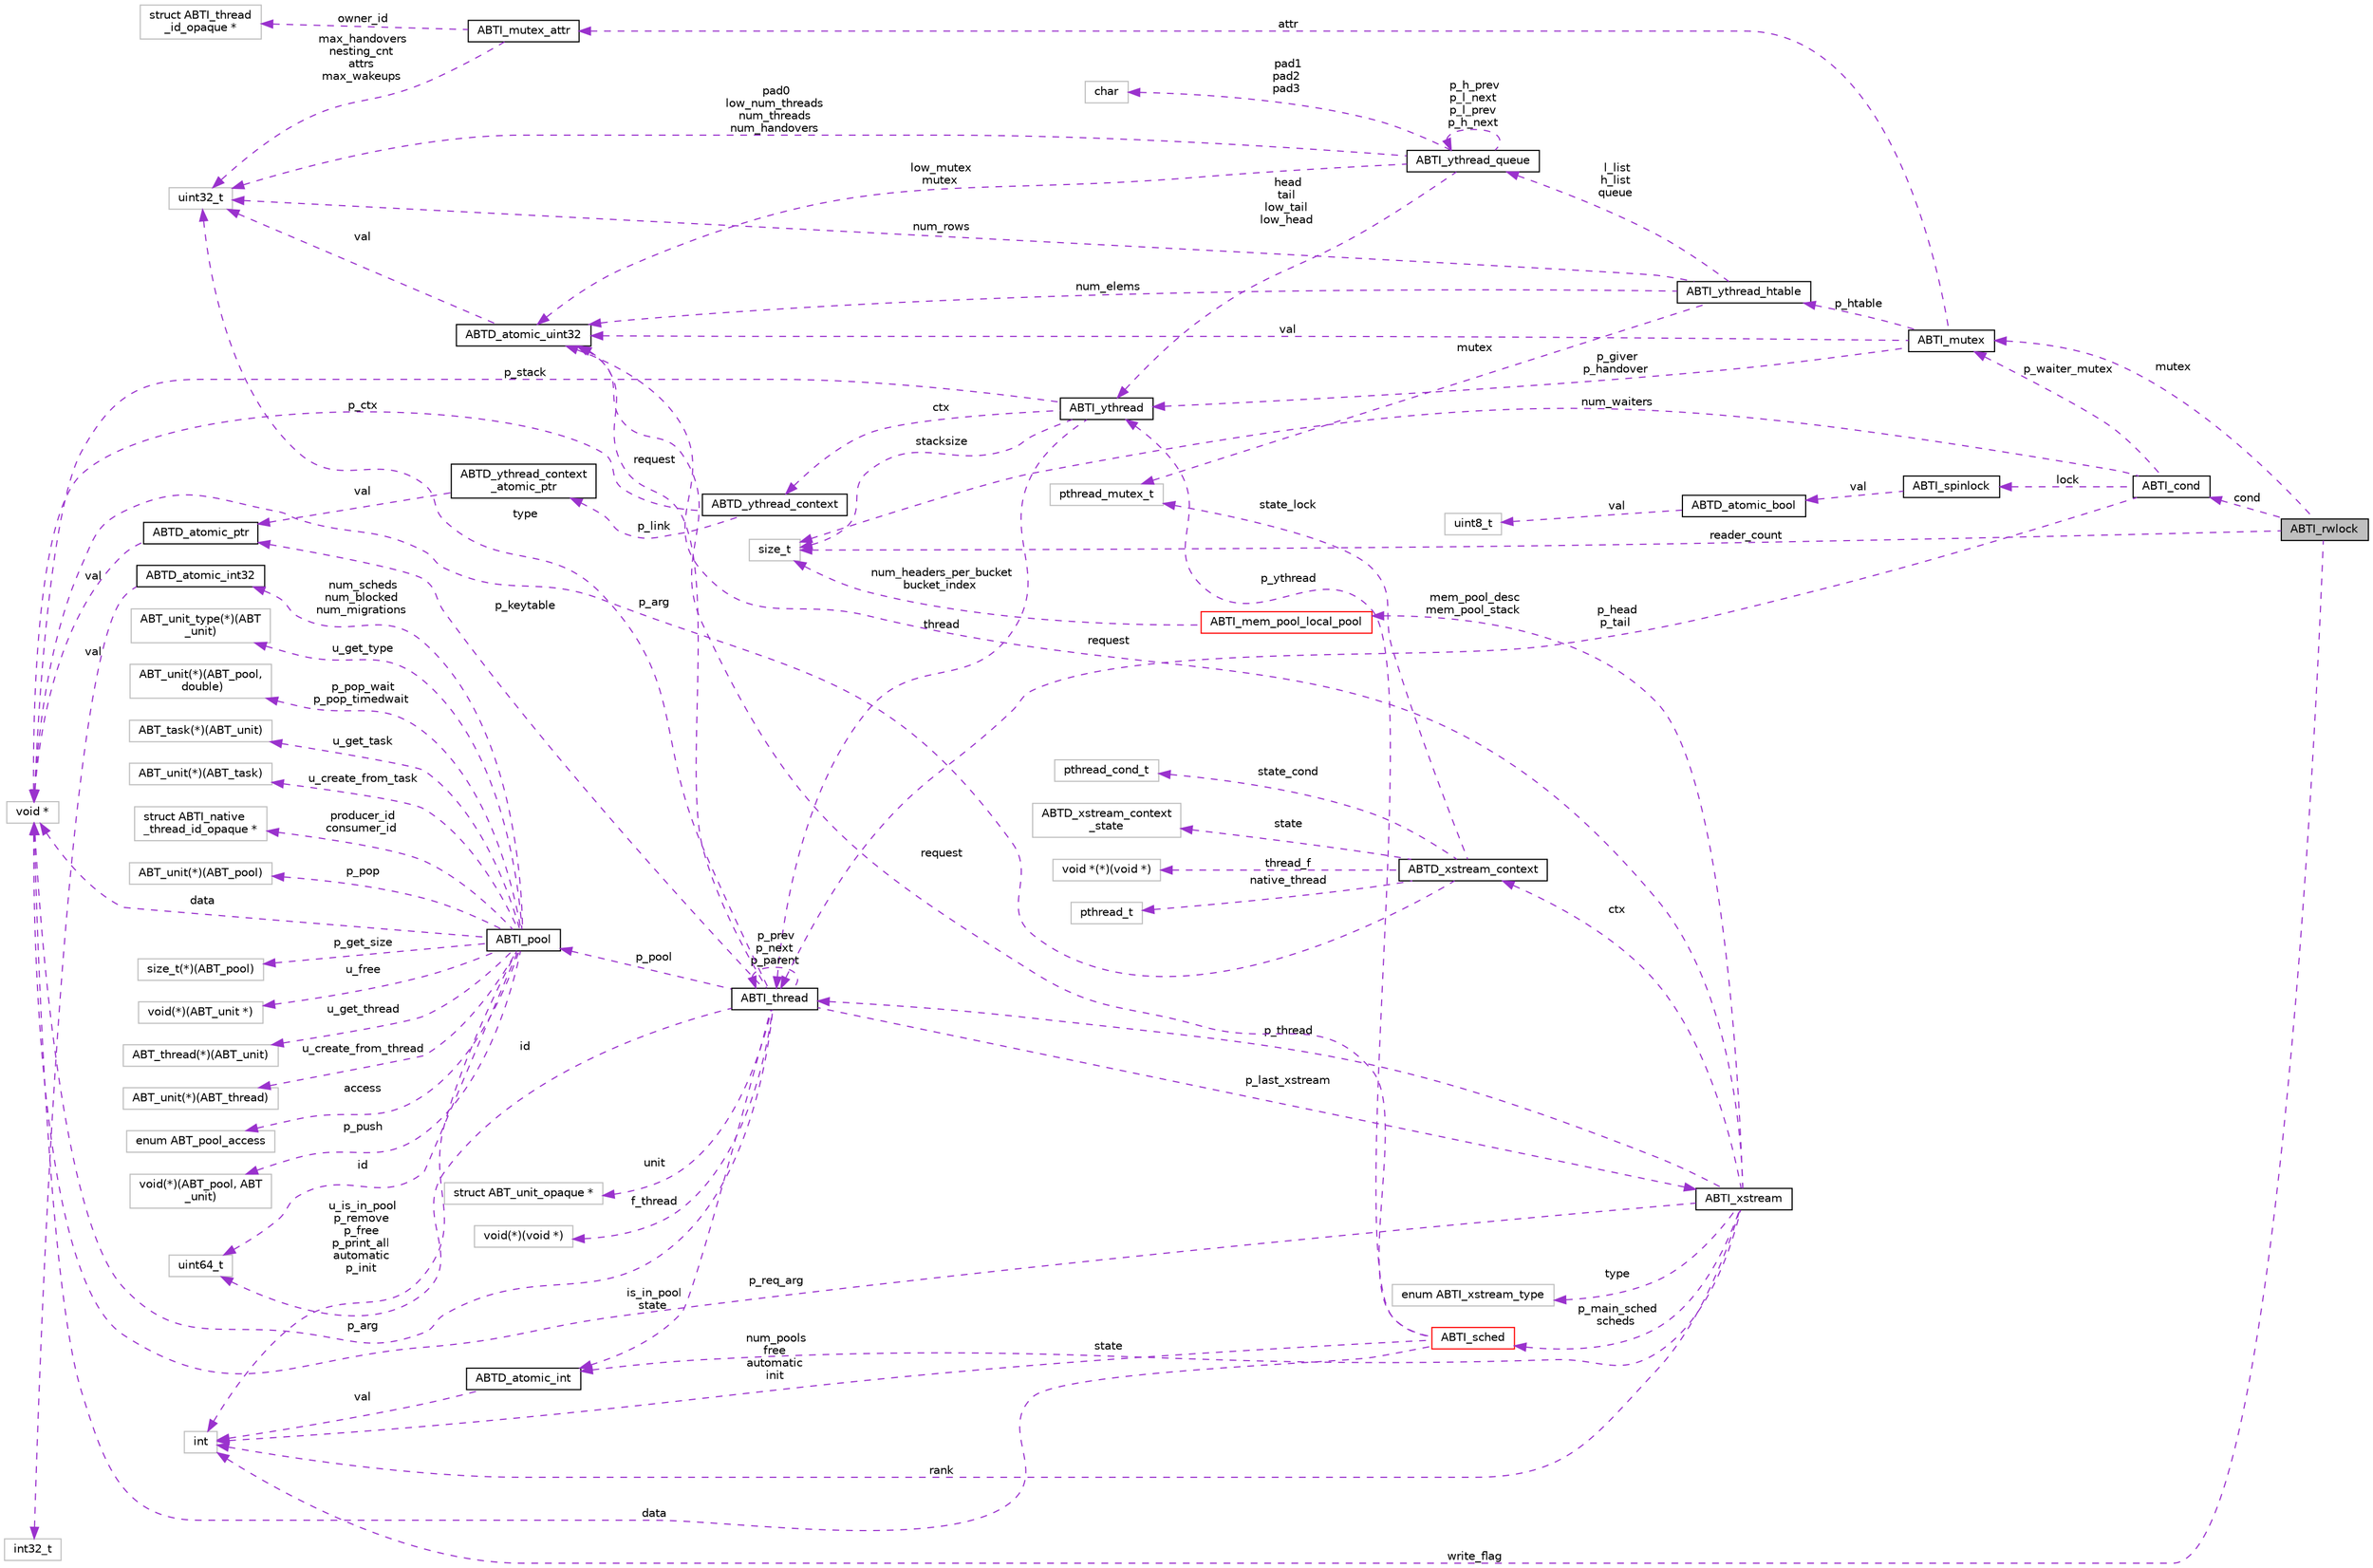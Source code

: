 digraph "ABTI_rwlock"
{
  edge [fontname="Helvetica",fontsize="10",labelfontname="Helvetica",labelfontsize="10"];
  node [fontname="Helvetica",fontsize="10",shape=record];
  rankdir="LR";
  Node1 [label="ABTI_rwlock",height=0.2,width=0.4,color="black", fillcolor="grey75", style="filled" fontcolor="black"];
  Node2 -> Node1 [dir="back",color="darkorchid3",fontsize="10",style="dashed",label=" mutex" ,fontname="Helvetica"];
  Node2 [label="ABTI_mutex",height=0.2,width=0.4,color="black", fillcolor="white", style="filled",URL="$d5/d57/structABTI__mutex.html"];
  Node3 -> Node2 [dir="back",color="darkorchid3",fontsize="10",style="dashed",label=" p_giver\np_handover" ,fontname="Helvetica"];
  Node3 [label="ABTI_ythread",height=0.2,width=0.4,color="black", fillcolor="white", style="filled",URL="$d5/d5f/structABTI__ythread.html"];
  Node4 -> Node3 [dir="back",color="darkorchid3",fontsize="10",style="dashed",label=" thread" ,fontname="Helvetica"];
  Node4 [label="ABTI_thread",height=0.2,width=0.4,color="black", fillcolor="white", style="filled",URL="$d3/d55/structABTI__thread.html"];
  Node5 -> Node4 [dir="back",color="darkorchid3",fontsize="10",style="dashed",label=" f_thread" ,fontname="Helvetica"];
  Node5 [label="void(*)(void *)",height=0.2,width=0.4,color="grey75", fillcolor="white", style="filled"];
  Node6 -> Node4 [dir="back",color="darkorchid3",fontsize="10",style="dashed",label=" id" ,fontname="Helvetica"];
  Node6 [label="uint64_t",height=0.2,width=0.4,color="grey75", fillcolor="white", style="filled"];
  Node4 -> Node4 [dir="back",color="darkorchid3",fontsize="10",style="dashed",label=" p_prev\np_next\np_parent" ,fontname="Helvetica"];
  Node7 -> Node4 [dir="back",color="darkorchid3",fontsize="10",style="dashed",label=" p_pool" ,fontname="Helvetica"];
  Node7 [label="ABTI_pool",height=0.2,width=0.4,color="black", fillcolor="white", style="filled",URL="$df/d65/structABTI__pool.html"];
  Node8 -> Node7 [dir="back",color="darkorchid3",fontsize="10",style="dashed",label=" p_get_size" ,fontname="Helvetica"];
  Node8 [label="size_t(*)(ABT_pool)",height=0.2,width=0.4,color="grey75", fillcolor="white", style="filled"];
  Node9 -> Node7 [dir="back",color="darkorchid3",fontsize="10",style="dashed",label=" u_free" ,fontname="Helvetica"];
  Node9 [label="void(*)(ABT_unit *)",height=0.2,width=0.4,color="grey75", fillcolor="white", style="filled"];
  Node10 -> Node7 [dir="back",color="darkorchid3",fontsize="10",style="dashed",label=" u_get_thread" ,fontname="Helvetica"];
  Node10 [label="ABT_thread(*)(ABT_unit)",height=0.2,width=0.4,color="grey75", fillcolor="white", style="filled"];
  Node11 -> Node7 [dir="back",color="darkorchid3",fontsize="10",style="dashed",label=" u_create_from_thread" ,fontname="Helvetica"];
  Node11 [label="ABT_unit(*)(ABT_thread)",height=0.2,width=0.4,color="grey75", fillcolor="white", style="filled"];
  Node6 -> Node7 [dir="back",color="darkorchid3",fontsize="10",style="dashed",label=" id" ,fontname="Helvetica"];
  Node12 -> Node7 [dir="back",color="darkorchid3",fontsize="10",style="dashed",label=" access" ,fontname="Helvetica"];
  Node12 [label="enum ABT_pool_access",height=0.2,width=0.4,color="grey75", fillcolor="white", style="filled"];
  Node13 -> Node7 [dir="back",color="darkorchid3",fontsize="10",style="dashed",label=" p_push" ,fontname="Helvetica"];
  Node13 [label="void(*)(ABT_pool, ABT\l_unit)",height=0.2,width=0.4,color="grey75", fillcolor="white", style="filled"];
  Node14 -> Node7 [dir="back",color="darkorchid3",fontsize="10",style="dashed",label=" u_get_type" ,fontname="Helvetica"];
  Node14 [label="ABT_unit_type(*)(ABT\l_unit)",height=0.2,width=0.4,color="grey75", fillcolor="white", style="filled"];
  Node15 -> Node7 [dir="back",color="darkorchid3",fontsize="10",style="dashed",label=" p_pop_wait\np_pop_timedwait" ,fontname="Helvetica"];
  Node15 [label="ABT_unit(*)(ABT_pool,\l double)",height=0.2,width=0.4,color="grey75", fillcolor="white", style="filled"];
  Node16 -> Node7 [dir="back",color="darkorchid3",fontsize="10",style="dashed",label=" u_is_in_pool\np_remove\np_free\np_print_all\nautomatic\np_init" ,fontname="Helvetica"];
  Node16 [label="int",height=0.2,width=0.4,color="grey75", fillcolor="white", style="filled"];
  Node17 -> Node7 [dir="back",color="darkorchid3",fontsize="10",style="dashed",label=" num_scheds\nnum_blocked\nnum_migrations" ,fontname="Helvetica"];
  Node17 [label="ABTD_atomic_int32",height=0.2,width=0.4,color="black", fillcolor="white", style="filled",URL="$db/d9a/structABTD__atomic__int32.html"];
  Node18 -> Node17 [dir="back",color="darkorchid3",fontsize="10",style="dashed",label=" val" ,fontname="Helvetica"];
  Node18 [label="int32_t",height=0.2,width=0.4,color="grey75", fillcolor="white", style="filled"];
  Node19 -> Node7 [dir="back",color="darkorchid3",fontsize="10",style="dashed",label=" u_get_task" ,fontname="Helvetica"];
  Node19 [label="ABT_task(*)(ABT_unit)",height=0.2,width=0.4,color="grey75", fillcolor="white", style="filled"];
  Node20 -> Node7 [dir="back",color="darkorchid3",fontsize="10",style="dashed",label=" u_create_from_task" ,fontname="Helvetica"];
  Node20 [label="ABT_unit(*)(ABT_task)",height=0.2,width=0.4,color="grey75", fillcolor="white", style="filled"];
  Node21 -> Node7 [dir="back",color="darkorchid3",fontsize="10",style="dashed",label=" producer_id\nconsumer_id" ,fontname="Helvetica"];
  Node21 [label="struct ABTI_native\l_thread_id_opaque *",height=0.2,width=0.4,color="grey75", fillcolor="white", style="filled"];
  Node22 -> Node7 [dir="back",color="darkorchid3",fontsize="10",style="dashed",label=" p_pop" ,fontname="Helvetica"];
  Node22 [label="ABT_unit(*)(ABT_pool)",height=0.2,width=0.4,color="grey75", fillcolor="white", style="filled"];
  Node23 -> Node7 [dir="back",color="darkorchid3",fontsize="10",style="dashed",label=" data" ,fontname="Helvetica"];
  Node23 [label="void *",height=0.2,width=0.4,color="grey75", fillcolor="white", style="filled"];
  Node24 -> Node4 [dir="back",color="darkorchid3",fontsize="10",style="dashed",label=" p_last_xstream" ,fontname="Helvetica"];
  Node24 [label="ABTI_xstream",height=0.2,width=0.4,color="black", fillcolor="white", style="filled",URL="$dc/d3f/structABTI__xstream.html"];
  Node25 -> Node24 [dir="back",color="darkorchid3",fontsize="10",style="dashed",label=" ctx" ,fontname="Helvetica"];
  Node25 [label="ABTD_xstream_context",height=0.2,width=0.4,color="black", fillcolor="white", style="filled",URL="$df/dec/structABTD__xstream__context.html"];
  Node26 -> Node25 [dir="back",color="darkorchid3",fontsize="10",style="dashed",label=" state" ,fontname="Helvetica"];
  Node26 [label="ABTD_xstream_context\l_state",height=0.2,width=0.4,color="grey75", fillcolor="white", style="filled"];
  Node27 -> Node25 [dir="back",color="darkorchid3",fontsize="10",style="dashed",label=" thread_f" ,fontname="Helvetica"];
  Node27 [label="void *(*)(void *)",height=0.2,width=0.4,color="grey75", fillcolor="white", style="filled"];
  Node28 -> Node25 [dir="back",color="darkorchid3",fontsize="10",style="dashed",label=" state_lock" ,fontname="Helvetica"];
  Node28 [label="pthread_mutex_t",height=0.2,width=0.4,color="grey75", fillcolor="white", style="filled"];
  Node29 -> Node25 [dir="back",color="darkorchid3",fontsize="10",style="dashed",label=" native_thread" ,fontname="Helvetica"];
  Node29 [label="pthread_t",height=0.2,width=0.4,color="grey75", fillcolor="white", style="filled"];
  Node30 -> Node25 [dir="back",color="darkorchid3",fontsize="10",style="dashed",label=" state_cond" ,fontname="Helvetica"];
  Node30 [label="pthread_cond_t",height=0.2,width=0.4,color="grey75", fillcolor="white", style="filled"];
  Node23 -> Node25 [dir="back",color="darkorchid3",fontsize="10",style="dashed",label=" p_arg" ,fontname="Helvetica"];
  Node4 -> Node24 [dir="back",color="darkorchid3",fontsize="10",style="dashed",label=" p_thread" ,fontname="Helvetica"];
  Node31 -> Node24 [dir="back",color="darkorchid3",fontsize="10",style="dashed",label=" p_main_sched\nscheds" ,fontname="Helvetica"];
  Node31 [label="ABTI_sched",height=0.2,width=0.4,color="red", fillcolor="white", style="filled",URL="$d0/dd5/structABTI__sched.html"];
  Node3 -> Node31 [dir="back",color="darkorchid3",fontsize="10",style="dashed",label=" p_ythread" ,fontname="Helvetica"];
  Node16 -> Node31 [dir="back",color="darkorchid3",fontsize="10",style="dashed",label=" num_pools\nfree\nautomatic\ninit" ,fontname="Helvetica"];
  Node32 -> Node31 [dir="back",color="darkorchid3",fontsize="10",style="dashed",label=" request" ,fontname="Helvetica"];
  Node32 [label="ABTD_atomic_uint32",height=0.2,width=0.4,color="black", fillcolor="white", style="filled",URL="$db/df7/structABTD__atomic__uint32.html"];
  Node33 -> Node32 [dir="back",color="darkorchid3",fontsize="10",style="dashed",label=" val" ,fontname="Helvetica"];
  Node33 [label="uint32_t",height=0.2,width=0.4,color="grey75", fillcolor="white", style="filled"];
  Node23 -> Node31 [dir="back",color="darkorchid3",fontsize="10",style="dashed",label=" data" ,fontname="Helvetica"];
  Node34 -> Node24 [dir="back",color="darkorchid3",fontsize="10",style="dashed",label=" type" ,fontname="Helvetica"];
  Node34 [label="enum ABTI_xstream_type",height=0.2,width=0.4,color="grey75", fillcolor="white", style="filled"];
  Node35 -> Node24 [dir="back",color="darkorchid3",fontsize="10",style="dashed",label=" state" ,fontname="Helvetica"];
  Node35 [label="ABTD_atomic_int",height=0.2,width=0.4,color="black", fillcolor="white", style="filled",URL="$d5/df5/structABTD__atomic__int.html"];
  Node16 -> Node35 [dir="back",color="darkorchid3",fontsize="10",style="dashed",label=" val" ,fontname="Helvetica"];
  Node16 -> Node24 [dir="back",color="darkorchid3",fontsize="10",style="dashed",label=" rank" ,fontname="Helvetica"];
  Node36 -> Node24 [dir="back",color="darkorchid3",fontsize="10",style="dashed",label=" mem_pool_desc\nmem_pool_stack" ,fontname="Helvetica"];
  Node36 [label="ABTI_mem_pool_local_pool",height=0.2,width=0.4,color="red", fillcolor="white", style="filled",URL="$d6/d69/structABTI__mem__pool__local__pool.html"];
  Node37 -> Node36 [dir="back",color="darkorchid3",fontsize="10",style="dashed",label=" num_headers_per_bucket\nbucket_index" ,fontname="Helvetica"];
  Node37 [label="size_t",height=0.2,width=0.4,color="grey75", fillcolor="white", style="filled"];
  Node32 -> Node24 [dir="back",color="darkorchid3",fontsize="10",style="dashed",label=" request" ,fontname="Helvetica"];
  Node23 -> Node24 [dir="back",color="darkorchid3",fontsize="10",style="dashed",label=" p_req_arg" ,fontname="Helvetica"];
  Node33 -> Node4 [dir="back",color="darkorchid3",fontsize="10",style="dashed",label=" type" ,fontname="Helvetica"];
  Node35 -> Node4 [dir="back",color="darkorchid3",fontsize="10",style="dashed",label=" is_in_pool\nstate" ,fontname="Helvetica"];
  Node38 -> Node4 [dir="back",color="darkorchid3",fontsize="10",style="dashed",label=" p_keytable" ,fontname="Helvetica"];
  Node38 [label="ABTD_atomic_ptr",height=0.2,width=0.4,color="black", fillcolor="white", style="filled",URL="$df/d5b/structABTD__atomic__ptr.html"];
  Node23 -> Node38 [dir="back",color="darkorchid3",fontsize="10",style="dashed",label=" val" ,fontname="Helvetica"];
  Node32 -> Node4 [dir="back",color="darkorchid3",fontsize="10",style="dashed",label=" request" ,fontname="Helvetica"];
  Node23 -> Node4 [dir="back",color="darkorchid3",fontsize="10",style="dashed",label=" p_arg" ,fontname="Helvetica"];
  Node39 -> Node4 [dir="back",color="darkorchid3",fontsize="10",style="dashed",label=" unit" ,fontname="Helvetica"];
  Node39 [label="struct ABT_unit_opaque *",height=0.2,width=0.4,color="grey75", fillcolor="white", style="filled"];
  Node37 -> Node3 [dir="back",color="darkorchid3",fontsize="10",style="dashed",label=" stacksize" ,fontname="Helvetica"];
  Node40 -> Node3 [dir="back",color="darkorchid3",fontsize="10",style="dashed",label=" ctx" ,fontname="Helvetica"];
  Node40 [label="ABTD_ythread_context",height=0.2,width=0.4,color="black", fillcolor="white", style="filled",URL="$d8/df3/structABTD__ythread__context.html"];
  Node41 -> Node40 [dir="back",color="darkorchid3",fontsize="10",style="dashed",label=" p_link" ,fontname="Helvetica"];
  Node41 [label="ABTD_ythread_context\l_atomic_ptr",height=0.2,width=0.4,color="black", fillcolor="white", style="filled",URL="$d6/dfc/structABTD__ythread__context__atomic__ptr.html"];
  Node38 -> Node41 [dir="back",color="darkorchid3",fontsize="10",style="dashed",label=" val" ,fontname="Helvetica"];
  Node23 -> Node40 [dir="back",color="darkorchid3",fontsize="10",style="dashed",label=" p_ctx" ,fontname="Helvetica"];
  Node23 -> Node3 [dir="back",color="darkorchid3",fontsize="10",style="dashed",label=" p_stack" ,fontname="Helvetica"];
  Node42 -> Node2 [dir="back",color="darkorchid3",fontsize="10",style="dashed",label=" attr" ,fontname="Helvetica"];
  Node42 [label="ABTI_mutex_attr",height=0.2,width=0.4,color="black", fillcolor="white", style="filled",URL="$df/de7/structABTI__mutex__attr.html"];
  Node33 -> Node42 [dir="back",color="darkorchid3",fontsize="10",style="dashed",label=" max_handovers\nnesting_cnt\nattrs\nmax_wakeups" ,fontname="Helvetica"];
  Node43 -> Node42 [dir="back",color="darkorchid3",fontsize="10",style="dashed",label=" owner_id" ,fontname="Helvetica"];
  Node43 [label="struct ABTI_thread\l_id_opaque *",height=0.2,width=0.4,color="grey75", fillcolor="white", style="filled"];
  Node44 -> Node2 [dir="back",color="darkorchid3",fontsize="10",style="dashed",label=" p_htable" ,fontname="Helvetica"];
  Node44 [label="ABTI_ythread_htable",height=0.2,width=0.4,color="black", fillcolor="white", style="filled",URL="$dd/d13/structABTI__ythread__htable.html"];
  Node28 -> Node44 [dir="back",color="darkorchid3",fontsize="10",style="dashed",label=" mutex" ,fontname="Helvetica"];
  Node33 -> Node44 [dir="back",color="darkorchid3",fontsize="10",style="dashed",label=" num_rows" ,fontname="Helvetica"];
  Node32 -> Node44 [dir="back",color="darkorchid3",fontsize="10",style="dashed",label=" num_elems" ,fontname="Helvetica"];
  Node45 -> Node44 [dir="back",color="darkorchid3",fontsize="10",style="dashed",label=" l_list\nh_list\nqueue" ,fontname="Helvetica"];
  Node45 [label="ABTI_ythread_queue",height=0.2,width=0.4,color="black", fillcolor="white", style="filled",URL="$dd/dcd/structABTI__ythread__queue.html"];
  Node46 -> Node45 [dir="back",color="darkorchid3",fontsize="10",style="dashed",label=" pad1\npad2\npad3" ,fontname="Helvetica"];
  Node46 [label="char",height=0.2,width=0.4,color="grey75", fillcolor="white", style="filled"];
  Node3 -> Node45 [dir="back",color="darkorchid3",fontsize="10",style="dashed",label=" head\ntail\nlow_tail\nlow_head" ,fontname="Helvetica"];
  Node33 -> Node45 [dir="back",color="darkorchid3",fontsize="10",style="dashed",label=" pad0\nlow_num_threads\nnum_threads\nnum_handovers" ,fontname="Helvetica"];
  Node32 -> Node45 [dir="back",color="darkorchid3",fontsize="10",style="dashed",label=" low_mutex\nmutex" ,fontname="Helvetica"];
  Node45 -> Node45 [dir="back",color="darkorchid3",fontsize="10",style="dashed",label=" p_h_prev\np_l_next\np_l_prev\np_h_next" ,fontname="Helvetica"];
  Node32 -> Node2 [dir="back",color="darkorchid3",fontsize="10",style="dashed",label=" val" ,fontname="Helvetica"];
  Node47 -> Node1 [dir="back",color="darkorchid3",fontsize="10",style="dashed",label=" cond" ,fontname="Helvetica"];
  Node47 [label="ABTI_cond",height=0.2,width=0.4,color="black", fillcolor="white", style="filled",URL="$d6/d10/structABTI__cond.html"];
  Node2 -> Node47 [dir="back",color="darkorchid3",fontsize="10",style="dashed",label=" p_waiter_mutex" ,fontname="Helvetica"];
  Node48 -> Node47 [dir="back",color="darkorchid3",fontsize="10",style="dashed",label=" lock" ,fontname="Helvetica"];
  Node48 [label="ABTI_spinlock",height=0.2,width=0.4,color="black", fillcolor="white", style="filled",URL="$dc/d81/structABTI__spinlock.html"];
  Node49 -> Node48 [dir="back",color="darkorchid3",fontsize="10",style="dashed",label=" val" ,fontname="Helvetica"];
  Node49 [label="ABTD_atomic_bool",height=0.2,width=0.4,color="black", fillcolor="white", style="filled",URL="$df/d2c/structABTD__atomic__bool.html"];
  Node50 -> Node49 [dir="back",color="darkorchid3",fontsize="10",style="dashed",label=" val" ,fontname="Helvetica"];
  Node50 [label="uint8_t",height=0.2,width=0.4,color="grey75", fillcolor="white", style="filled"];
  Node4 -> Node47 [dir="back",color="darkorchid3",fontsize="10",style="dashed",label=" p_head\np_tail" ,fontname="Helvetica"];
  Node37 -> Node47 [dir="back",color="darkorchid3",fontsize="10",style="dashed",label=" num_waiters" ,fontname="Helvetica"];
  Node37 -> Node1 [dir="back",color="darkorchid3",fontsize="10",style="dashed",label=" reader_count" ,fontname="Helvetica"];
  Node16 -> Node1 [dir="back",color="darkorchid3",fontsize="10",style="dashed",label=" write_flag" ,fontname="Helvetica"];
}

